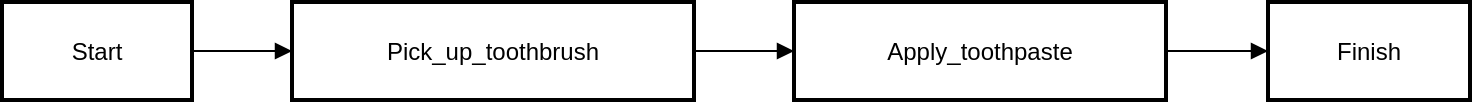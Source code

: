 <mxfile version="24.7.17">
  <diagram name="‫עמוד-1‬" id="_JhJE9QJO-cfydw4rv7T">
    <mxGraphModel>
      <root>
        <mxCell id="0" />
        <mxCell id="1" parent="0" />
        <mxCell id="2" value="Start" style="whiteSpace=wrap;strokeWidth=2;" vertex="1" parent="1">
          <mxGeometry x="8" y="8" width="95" height="49" as="geometry" />
        </mxCell>
        <mxCell id="3" value="Pick_up_toothbrush" style="whiteSpace=wrap;strokeWidth=2;" vertex="1" parent="1">
          <mxGeometry x="153" y="8" width="201" height="49" as="geometry" />
        </mxCell>
        <mxCell id="4" value="Apply_toothpaste" style="whiteSpace=wrap;strokeWidth=2;" vertex="1" parent="1">
          <mxGeometry x="404" y="8" width="186" height="49" as="geometry" />
        </mxCell>
        <mxCell id="5" value="Finish" style="whiteSpace=wrap;strokeWidth=2;" vertex="1" parent="1">
          <mxGeometry x="641" y="8" width="101" height="49" as="geometry" />
        </mxCell>
        <mxCell id="6" value="" style="curved=1;startArrow=none;endArrow=block;exitX=1;exitY=0.5;entryX=0;entryY=0.5;" edge="1" parent="1" source="2" target="3">
          <mxGeometry relative="1" as="geometry">
            <Array as="points" />
          </mxGeometry>
        </mxCell>
        <mxCell id="7" value="" style="curved=1;startArrow=none;endArrow=block;exitX=1;exitY=0.5;entryX=0;entryY=0.5;" edge="1" parent="1" source="3" target="4">
          <mxGeometry relative="1" as="geometry">
            <Array as="points" />
          </mxGeometry>
        </mxCell>
        <mxCell id="8" value="" style="curved=1;startArrow=none;endArrow=block;exitX=1;exitY=0.5;entryX=0;entryY=0.5;" edge="1" parent="1" source="4" target="5">
          <mxGeometry relative="1" as="geometry">
            <Array as="points" />
          </mxGeometry>
        </mxCell>
      </root>
    </mxGraphModel>
  </diagram>
</mxfile>
